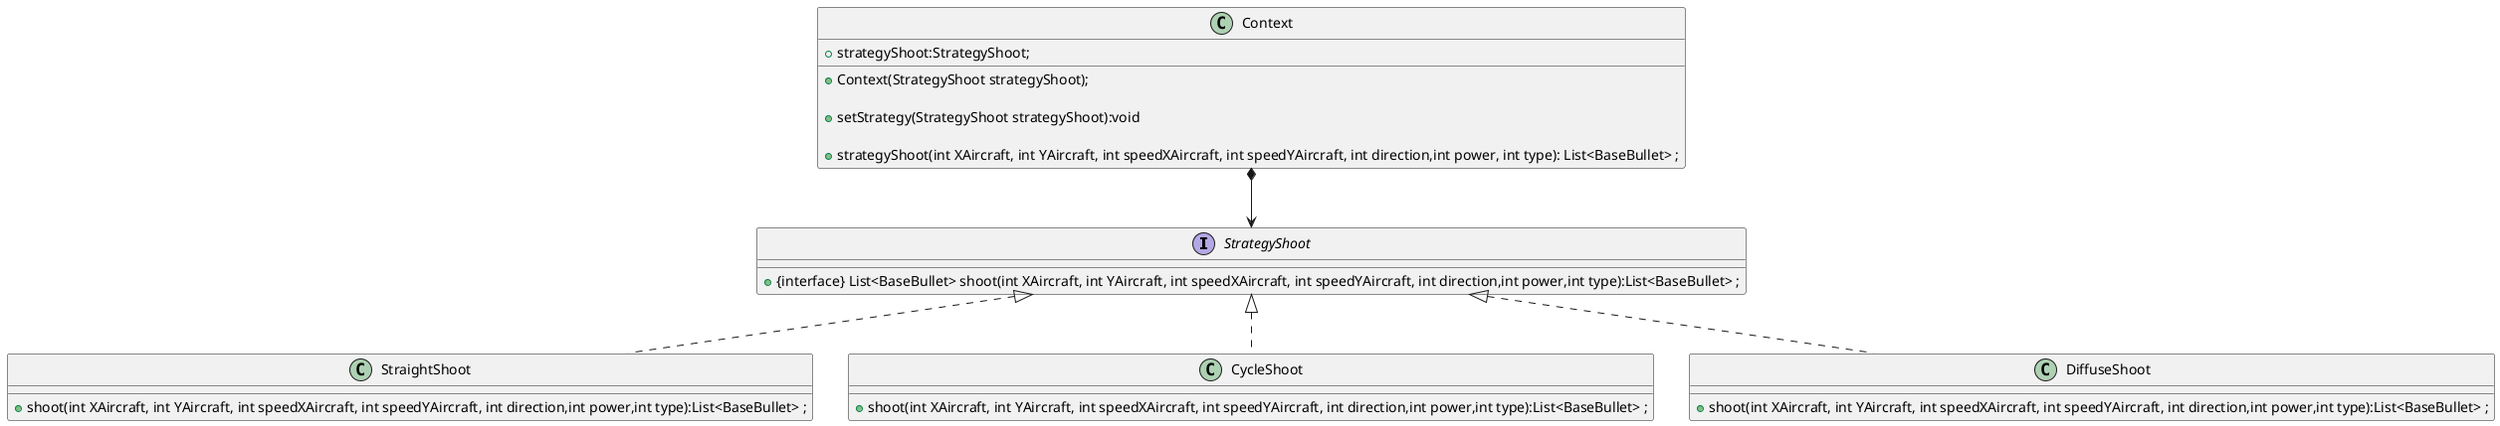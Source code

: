 @startuml
'https://plantuml.com/sequence-diagram

interface StrategyShoot {
    + {interface} List<BaseBullet> shoot(int XAircraft, int YAircraft, int speedXAircraft, int speedYAircraft, int direction,int power,int type):List<BaseBullet> ;
}

class StraightShoot  {
    + shoot(int XAircraft, int YAircraft, int speedXAircraft, int speedYAircraft, int direction,int power,int type):List<BaseBullet> ;
}
StrategyShoot <|.. StraightShoot

class CycleShoot  {
    + shoot(int XAircraft, int YAircraft, int speedXAircraft, int speedYAircraft, int direction,int power,int type):List<BaseBullet> ;
}
StrategyShoot <|.. CycleShoot

class DiffuseShoot  {
    + shoot(int XAircraft, int YAircraft, int speedXAircraft, int speedYAircraft, int direction,int power,int type):List<BaseBullet> ;
    }
StrategyShoot <|.. DiffuseShoot

class Context {
    + strategyShoot:StrategyShoot;

    + Context(StrategyShoot strategyShoot);

    + setStrategy(StrategyShoot strategyShoot):void

    + strategyShoot(int XAircraft, int YAircraft, int speedXAircraft, int speedYAircraft, int direction,int power, int type): List<BaseBullet> ;
}
Context *--> StrategyShoot
@enduml